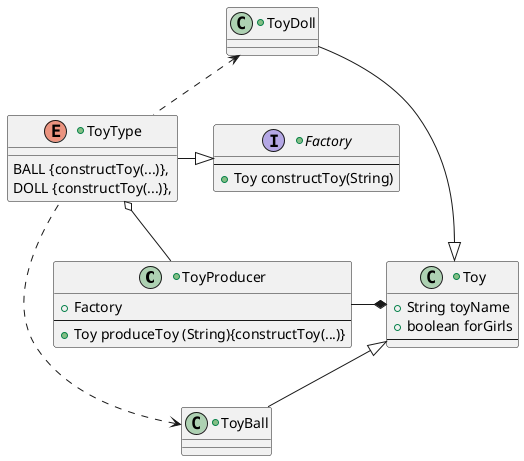 @startuml

+class ToyProducer{
        +{field} Factory
    --
        +{method} Toy produceToy (String){constructToy(...)}
}

+class Toy{
        +{field} String toyName
        +{field} boolean forGirls
    --
}

+class ToyBall extends Toy{
}

+class ToyDoll extends Toy{
}

+interface Factory{
    --
        +{method} Toy constructToy(String)
}

+enum ToyType{
BALL {constructToy(...)},
DOLL {constructToy(...)},
}

ToyProducer -right-* Toy

ToyProducer -up-o ToyType
ToyType -right-|> Factory
ToyType .up.> ToyBall
ToyType .up.> ToyDoll

@enduml